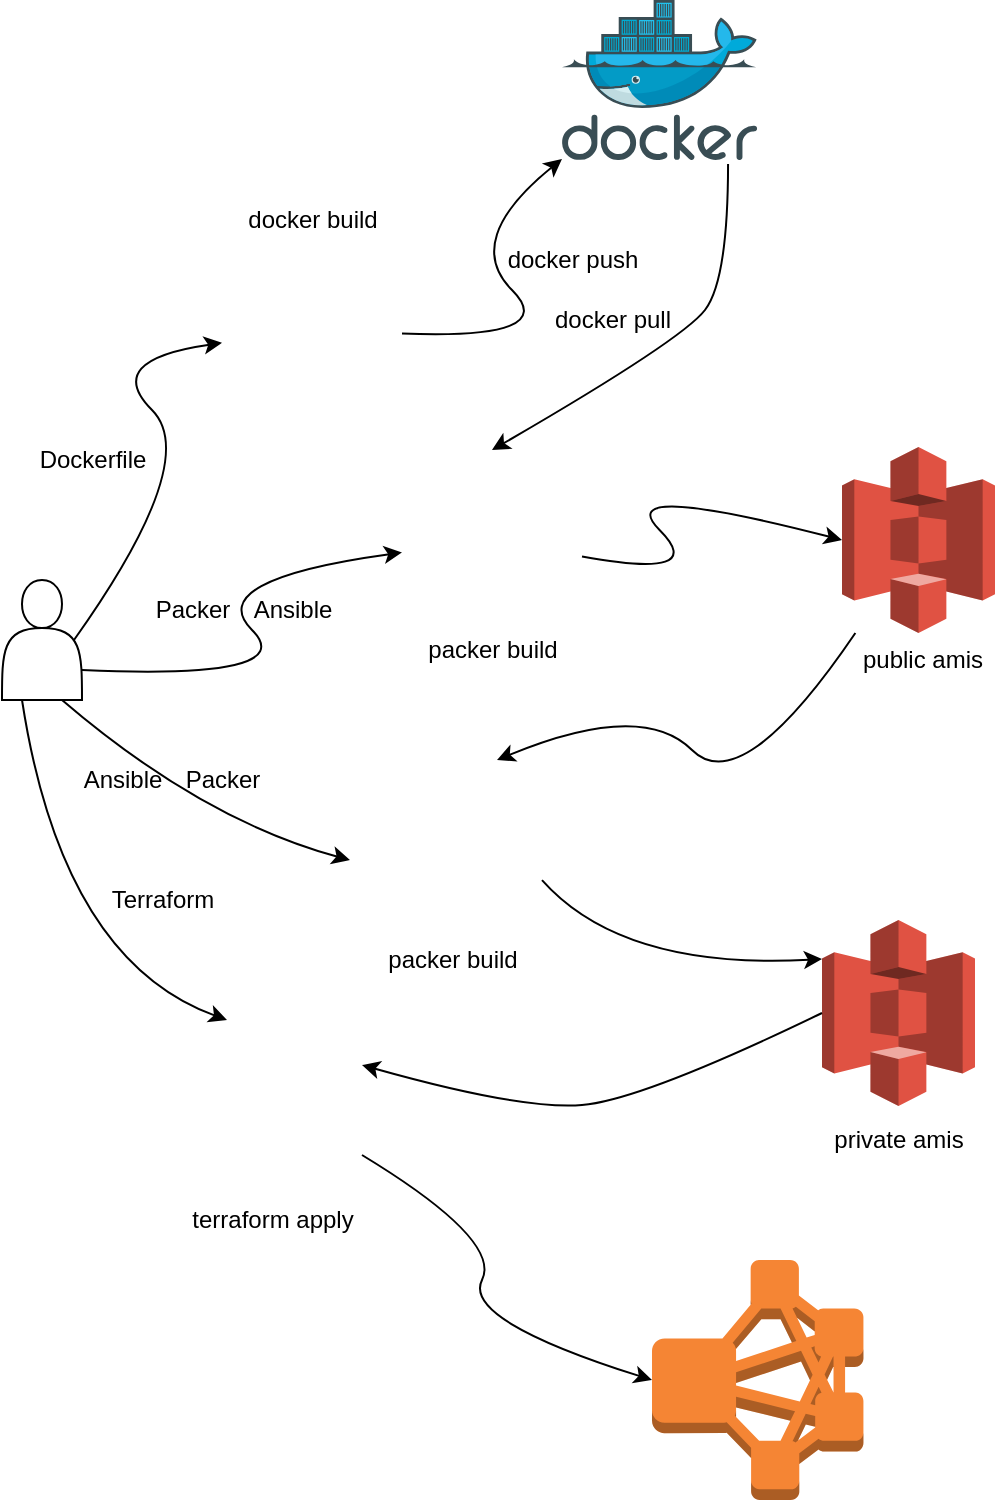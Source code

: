 <mxfile version="14.4.9" type="github">
  <diagram name="Page-1" id="c7558073-3199-34d8-9f00-42111426c3f3">
    <mxGraphModel dx="1688" dy="1406" grid="1" gridSize="10" guides="1" tooltips="1" connect="1" arrows="1" fold="1" page="1" pageScale="1" pageWidth="826" pageHeight="1169" background="#ffffff" math="0" shadow="0">
      <root>
        <mxCell id="0" />
        <mxCell id="1" parent="0" />
        <mxCell id="an_Zrtj5VGQpsZqEO07n-96" value="" style="shape=actor;whiteSpace=wrap;html=1;" vertex="1" parent="1">
          <mxGeometry x="840" y="440" width="40" height="60" as="geometry" />
        </mxCell>
        <mxCell id="an_Zrtj5VGQpsZqEO07n-97" value="" style="shape=image;html=1;verticalAlign=top;verticalLabelPosition=bottom;labelBackgroundColor=#ffffff;imageAspect=0;aspect=fixed;image=https://cdn0.iconfinder.com/data/icons/social-network-9/50/29-128.png" vertex="1" parent="1">
          <mxGeometry x="950" y="270" width="90" height="90" as="geometry" />
        </mxCell>
        <mxCell id="an_Zrtj5VGQpsZqEO07n-98" value="" style="aspect=fixed;html=1;points=[];align=center;image;fontSize=12;image=img/lib/mscae/Docker.svg;" vertex="1" parent="1">
          <mxGeometry x="1120" y="150" width="97.57" height="80" as="geometry" />
        </mxCell>
        <mxCell id="an_Zrtj5VGQpsZqEO07n-100" value="Dockerfile" style="text;html=1;align=center;verticalAlign=middle;resizable=0;points=[];autosize=1;" vertex="1" parent="1">
          <mxGeometry x="850" y="370" width="70" height="20" as="geometry" />
        </mxCell>
        <mxCell id="an_Zrtj5VGQpsZqEO07n-101" value="" style="curved=1;endArrow=classic;html=1;" edge="1" parent="1" source="an_Zrtj5VGQpsZqEO07n-97" target="an_Zrtj5VGQpsZqEO07n-98">
          <mxGeometry width="50" height="50" relative="1" as="geometry">
            <mxPoint x="1070" y="320" as="sourcePoint" />
            <mxPoint x="1120" y="270" as="targetPoint" />
            <Array as="points">
              <mxPoint x="1120" y="320" />
              <mxPoint x="1070" y="270" />
            </Array>
          </mxGeometry>
        </mxCell>
        <mxCell id="an_Zrtj5VGQpsZqEO07n-102" value="" style="curved=1;endArrow=classic;html=1;exitX=0.9;exitY=0.5;exitDx=0;exitDy=0;exitPerimeter=0;" edge="1" parent="1" source="an_Zrtj5VGQpsZqEO07n-96" target="an_Zrtj5VGQpsZqEO07n-97">
          <mxGeometry width="50" height="50" relative="1" as="geometry">
            <mxPoint x="890" y="380" as="sourcePoint" />
            <mxPoint x="940" y="330" as="targetPoint" />
            <Array as="points">
              <mxPoint x="940" y="380" />
              <mxPoint x="890" y="330" />
            </Array>
          </mxGeometry>
        </mxCell>
        <mxCell id="an_Zrtj5VGQpsZqEO07n-105" value="docker push" style="text;html=1;align=center;verticalAlign=middle;resizable=0;points=[];autosize=1;" vertex="1" parent="1">
          <mxGeometry x="1085" y="270" width="80" height="20" as="geometry" />
        </mxCell>
        <mxCell id="an_Zrtj5VGQpsZqEO07n-107" value="Ansible" style="text;html=1;align=center;verticalAlign=middle;resizable=0;points=[];autosize=1;" vertex="1" parent="1">
          <mxGeometry x="960" y="445" width="50" height="20" as="geometry" />
        </mxCell>
        <mxCell id="an_Zrtj5VGQpsZqEO07n-108" value="" style="shape=image;html=1;verticalAlign=top;verticalLabelPosition=bottom;labelBackgroundColor=#ffffff;imageAspect=0;aspect=fixed;image=https://cdn0.iconfinder.com/data/icons/social-network-9/50/29-128.png" vertex="1" parent="1">
          <mxGeometry x="1040" y="375" width="90" height="90" as="geometry" />
        </mxCell>
        <mxCell id="an_Zrtj5VGQpsZqEO07n-109" value="" style="curved=1;endArrow=classic;html=1;exitX=1;exitY=0.75;exitDx=0;exitDy=0;" edge="1" parent="1" source="an_Zrtj5VGQpsZqEO07n-96" target="an_Zrtj5VGQpsZqEO07n-108">
          <mxGeometry width="50" height="50" relative="1" as="geometry">
            <mxPoint x="940" y="490" as="sourcePoint" />
            <mxPoint x="990" y="440" as="targetPoint" />
            <Array as="points">
              <mxPoint x="990" y="490" />
              <mxPoint x="940" y="440" />
            </Array>
          </mxGeometry>
        </mxCell>
        <mxCell id="an_Zrtj5VGQpsZqEO07n-114" value="" style="outlineConnect=0;dashed=0;verticalLabelPosition=bottom;verticalAlign=top;align=center;html=1;shape=mxgraph.aws3.s3;fillColor=#E05243;gradientColor=none;" vertex="1" parent="1">
          <mxGeometry x="1260" y="373.5" width="76.5" height="93" as="geometry" />
        </mxCell>
        <mxCell id="an_Zrtj5VGQpsZqEO07n-115" value="Packer" style="text;html=1;align=center;verticalAlign=middle;resizable=0;points=[];autosize=1;" vertex="1" parent="1">
          <mxGeometry x="910" y="445" width="50" height="20" as="geometry" />
        </mxCell>
        <mxCell id="an_Zrtj5VGQpsZqEO07n-116" value="docker build" style="text;html=1;align=center;verticalAlign=middle;resizable=0;points=[];autosize=1;" vertex="1" parent="1">
          <mxGeometry x="955" y="250" width="80" height="20" as="geometry" />
        </mxCell>
        <mxCell id="an_Zrtj5VGQpsZqEO07n-117" value="" style="curved=1;endArrow=classic;html=1;exitX=0.851;exitY=1.025;exitDx=0;exitDy=0;exitPerimeter=0;entryX=0.5;entryY=0;entryDx=0;entryDy=0;" edge="1" parent="1" source="an_Zrtj5VGQpsZqEO07n-98" target="an_Zrtj5VGQpsZqEO07n-108">
          <mxGeometry width="50" height="50" relative="1" as="geometry">
            <mxPoint x="1189" y="340" as="sourcePoint" />
            <mxPoint x="1239" y="290" as="targetPoint" />
            <Array as="points">
              <mxPoint x="1203" y="290" />
              <mxPoint x="1180" y="320" />
            </Array>
          </mxGeometry>
        </mxCell>
        <mxCell id="an_Zrtj5VGQpsZqEO07n-118" value="docker pull" style="text;html=1;align=center;verticalAlign=middle;resizable=0;points=[];autosize=1;" vertex="1" parent="1">
          <mxGeometry x="1110" y="300" width="70" height="20" as="geometry" />
        </mxCell>
        <mxCell id="an_Zrtj5VGQpsZqEO07n-119" value="packer build" style="text;html=1;align=center;verticalAlign=middle;resizable=0;points=[];autosize=1;" vertex="1" parent="1">
          <mxGeometry x="1045" y="465" width="80" height="20" as="geometry" />
        </mxCell>
        <mxCell id="an_Zrtj5VGQpsZqEO07n-120" value="" style="curved=1;endArrow=classic;html=1;entryX=0;entryY=0.5;entryDx=0;entryDy=0;entryPerimeter=0;" edge="1" parent="1" source="an_Zrtj5VGQpsZqEO07n-108" target="an_Zrtj5VGQpsZqEO07n-114">
          <mxGeometry width="50" height="50" relative="1" as="geometry">
            <mxPoint x="1143.78" y="440" as="sourcePoint" />
            <mxPoint x="1193.78" y="390" as="targetPoint" />
            <Array as="points">
              <mxPoint x="1193.78" y="440" />
              <mxPoint x="1143.78" y="390" />
            </Array>
          </mxGeometry>
        </mxCell>
        <mxCell id="an_Zrtj5VGQpsZqEO07n-121" value="public amis" style="text;html=1;align=center;verticalAlign=middle;resizable=0;points=[];autosize=1;" vertex="1" parent="1">
          <mxGeometry x="1260" y="470" width="80" height="20" as="geometry" />
        </mxCell>
        <mxCell id="an_Zrtj5VGQpsZqEO07n-122" value="" style="shape=image;html=1;verticalAlign=top;verticalLabelPosition=bottom;labelBackgroundColor=#ffffff;imageAspect=0;aspect=fixed;image=https://cdn0.iconfinder.com/data/icons/social-network-9/50/29-128.png" vertex="1" parent="1">
          <mxGeometry x="1020" y="530" width="90" height="90" as="geometry" />
        </mxCell>
        <mxCell id="an_Zrtj5VGQpsZqEO07n-123" value="" style="curved=1;endArrow=classic;html=1;exitX=0.75;exitY=1;exitDx=0;exitDy=0;entryX=-0.067;entryY=0.556;entryDx=0;entryDy=0;entryPerimeter=0;" edge="1" parent="1" source="an_Zrtj5VGQpsZqEO07n-96" target="an_Zrtj5VGQpsZqEO07n-122">
          <mxGeometry width="50" height="50" relative="1" as="geometry">
            <mxPoint x="940" y="580" as="sourcePoint" />
            <mxPoint x="1050" y="540" as="targetPoint" />
            <Array as="points">
              <mxPoint x="940" y="560" />
            </Array>
          </mxGeometry>
        </mxCell>
        <mxCell id="an_Zrtj5VGQpsZqEO07n-124" value="Packer" style="text;html=1;align=center;verticalAlign=middle;resizable=0;points=[];autosize=1;" vertex="1" parent="1">
          <mxGeometry x="925" y="530" width="50" height="20" as="geometry" />
        </mxCell>
        <mxCell id="an_Zrtj5VGQpsZqEO07n-125" value="" style="outlineConnect=0;dashed=0;verticalLabelPosition=bottom;verticalAlign=top;align=center;html=1;shape=mxgraph.aws3.emr_cluster;fillColor=#F58534;gradientColor=none;" vertex="1" parent="1">
          <mxGeometry x="1165" y="780" width="105.71" height="120" as="geometry" />
        </mxCell>
        <mxCell id="an_Zrtj5VGQpsZqEO07n-126" value="" style="outlineConnect=0;dashed=0;verticalLabelPosition=bottom;verticalAlign=top;align=center;html=1;shape=mxgraph.aws3.s3;fillColor=#E05243;gradientColor=none;" vertex="1" parent="1">
          <mxGeometry x="1250" y="610" width="76.5" height="93" as="geometry" />
        </mxCell>
        <mxCell id="an_Zrtj5VGQpsZqEO07n-127" value="" style="curved=1;endArrow=classic;html=1;entryX=0.75;entryY=0;entryDx=0;entryDy=0;" edge="1" parent="1" source="an_Zrtj5VGQpsZqEO07n-114" target="an_Zrtj5VGQpsZqEO07n-122">
          <mxGeometry width="50" height="50" relative="1" as="geometry">
            <mxPoint x="1160" y="550" as="sourcePoint" />
            <mxPoint x="1210" y="500" as="targetPoint" />
            <Array as="points">
              <mxPoint x="1210" y="550" />
              <mxPoint x="1160" y="500" />
            </Array>
          </mxGeometry>
        </mxCell>
        <mxCell id="an_Zrtj5VGQpsZqEO07n-128" value="packer build" style="text;html=1;align=center;verticalAlign=middle;resizable=0;points=[];autosize=1;" vertex="1" parent="1">
          <mxGeometry x="1025" y="620" width="80" height="20" as="geometry" />
        </mxCell>
        <mxCell id="an_Zrtj5VGQpsZqEO07n-129" value="" style="shape=image;html=1;verticalAlign=top;verticalLabelPosition=bottom;labelBackgroundColor=#ffffff;imageAspect=0;aspect=fixed;image=https://cdn0.iconfinder.com/data/icons/social-network-9/50/29-128.png" vertex="1" parent="1">
          <mxGeometry x="930" y="660" width="90" height="90" as="geometry" />
        </mxCell>
        <mxCell id="an_Zrtj5VGQpsZqEO07n-130" value="" style="curved=1;endArrow=classic;html=1;exitX=0.25;exitY=1;exitDx=0;exitDy=0;entryX=0.25;entryY=0;entryDx=0;entryDy=0;" edge="1" parent="1" source="an_Zrtj5VGQpsZqEO07n-96" target="an_Zrtj5VGQpsZqEO07n-129">
          <mxGeometry width="50" height="50" relative="1" as="geometry">
            <mxPoint x="860" y="630" as="sourcePoint" />
            <mxPoint x="910" y="580" as="targetPoint" />
            <Array as="points">
              <mxPoint x="870" y="630" />
            </Array>
          </mxGeometry>
        </mxCell>
        <mxCell id="an_Zrtj5VGQpsZqEO07n-131" value="Terraform" style="text;html=1;align=center;verticalAlign=middle;resizable=0;points=[];autosize=1;" vertex="1" parent="1">
          <mxGeometry x="885" y="590" width="70" height="20" as="geometry" />
        </mxCell>
        <mxCell id="an_Zrtj5VGQpsZqEO07n-132" value="" style="curved=1;endArrow=classic;html=1;exitX=1;exitY=0.667;exitDx=0;exitDy=0;exitPerimeter=0;entryX=0;entryY=0.21;entryDx=0;entryDy=0;entryPerimeter=0;" edge="1" parent="1" source="an_Zrtj5VGQpsZqEO07n-122" target="an_Zrtj5VGQpsZqEO07n-126">
          <mxGeometry width="50" height="50" relative="1" as="geometry">
            <mxPoint x="1130" y="635" as="sourcePoint" />
            <mxPoint x="1180" y="585" as="targetPoint" />
            <Array as="points">
              <mxPoint x="1150" y="635" />
            </Array>
          </mxGeometry>
        </mxCell>
        <mxCell id="an_Zrtj5VGQpsZqEO07n-133" value="private amis" style="text;html=1;align=center;verticalAlign=middle;resizable=0;points=[];autosize=1;" vertex="1" parent="1">
          <mxGeometry x="1248.25" y="710" width="80" height="20" as="geometry" />
        </mxCell>
        <mxCell id="an_Zrtj5VGQpsZqEO07n-134" value="" style="curved=1;endArrow=classic;html=1;exitX=0;exitY=0.5;exitDx=0;exitDy=0;exitPerimeter=0;entryX=1;entryY=0.25;entryDx=0;entryDy=0;" edge="1" parent="1" source="an_Zrtj5VGQpsZqEO07n-126" target="an_Zrtj5VGQpsZqEO07n-129">
          <mxGeometry width="50" height="50" relative="1" as="geometry">
            <mxPoint x="1080" y="813" as="sourcePoint" />
            <mxPoint x="1130" y="763" as="targetPoint" />
            <Array as="points">
              <mxPoint x="1160" y="700" />
              <mxPoint x="1100" y="705" />
            </Array>
          </mxGeometry>
        </mxCell>
        <mxCell id="an_Zrtj5VGQpsZqEO07n-135" value="terraform apply" style="text;html=1;align=center;verticalAlign=middle;resizable=0;points=[];autosize=1;" vertex="1" parent="1">
          <mxGeometry x="925" y="750" width="100" height="20" as="geometry" />
        </mxCell>
        <mxCell id="an_Zrtj5VGQpsZqEO07n-136" value="" style="curved=1;endArrow=classic;html=1;exitX=1;exitY=0.75;exitDx=0;exitDy=0;entryX=0;entryY=0.5;entryDx=0;entryDy=0;entryPerimeter=0;" edge="1" parent="1" source="an_Zrtj5VGQpsZqEO07n-129" target="an_Zrtj5VGQpsZqEO07n-125">
          <mxGeometry width="50" height="50" relative="1" as="geometry">
            <mxPoint x="1070" y="770" as="sourcePoint" />
            <mxPoint x="1120" y="720" as="targetPoint" />
            <Array as="points">
              <mxPoint x="1090" y="770" />
              <mxPoint x="1070" y="810" />
            </Array>
          </mxGeometry>
        </mxCell>
        <mxCell id="an_Zrtj5VGQpsZqEO07n-137" value="Ansible" style="text;html=1;align=center;verticalAlign=middle;resizable=0;points=[];autosize=1;" vertex="1" parent="1">
          <mxGeometry x="875" y="530" width="50" height="20" as="geometry" />
        </mxCell>
      </root>
    </mxGraphModel>
  </diagram>
</mxfile>
